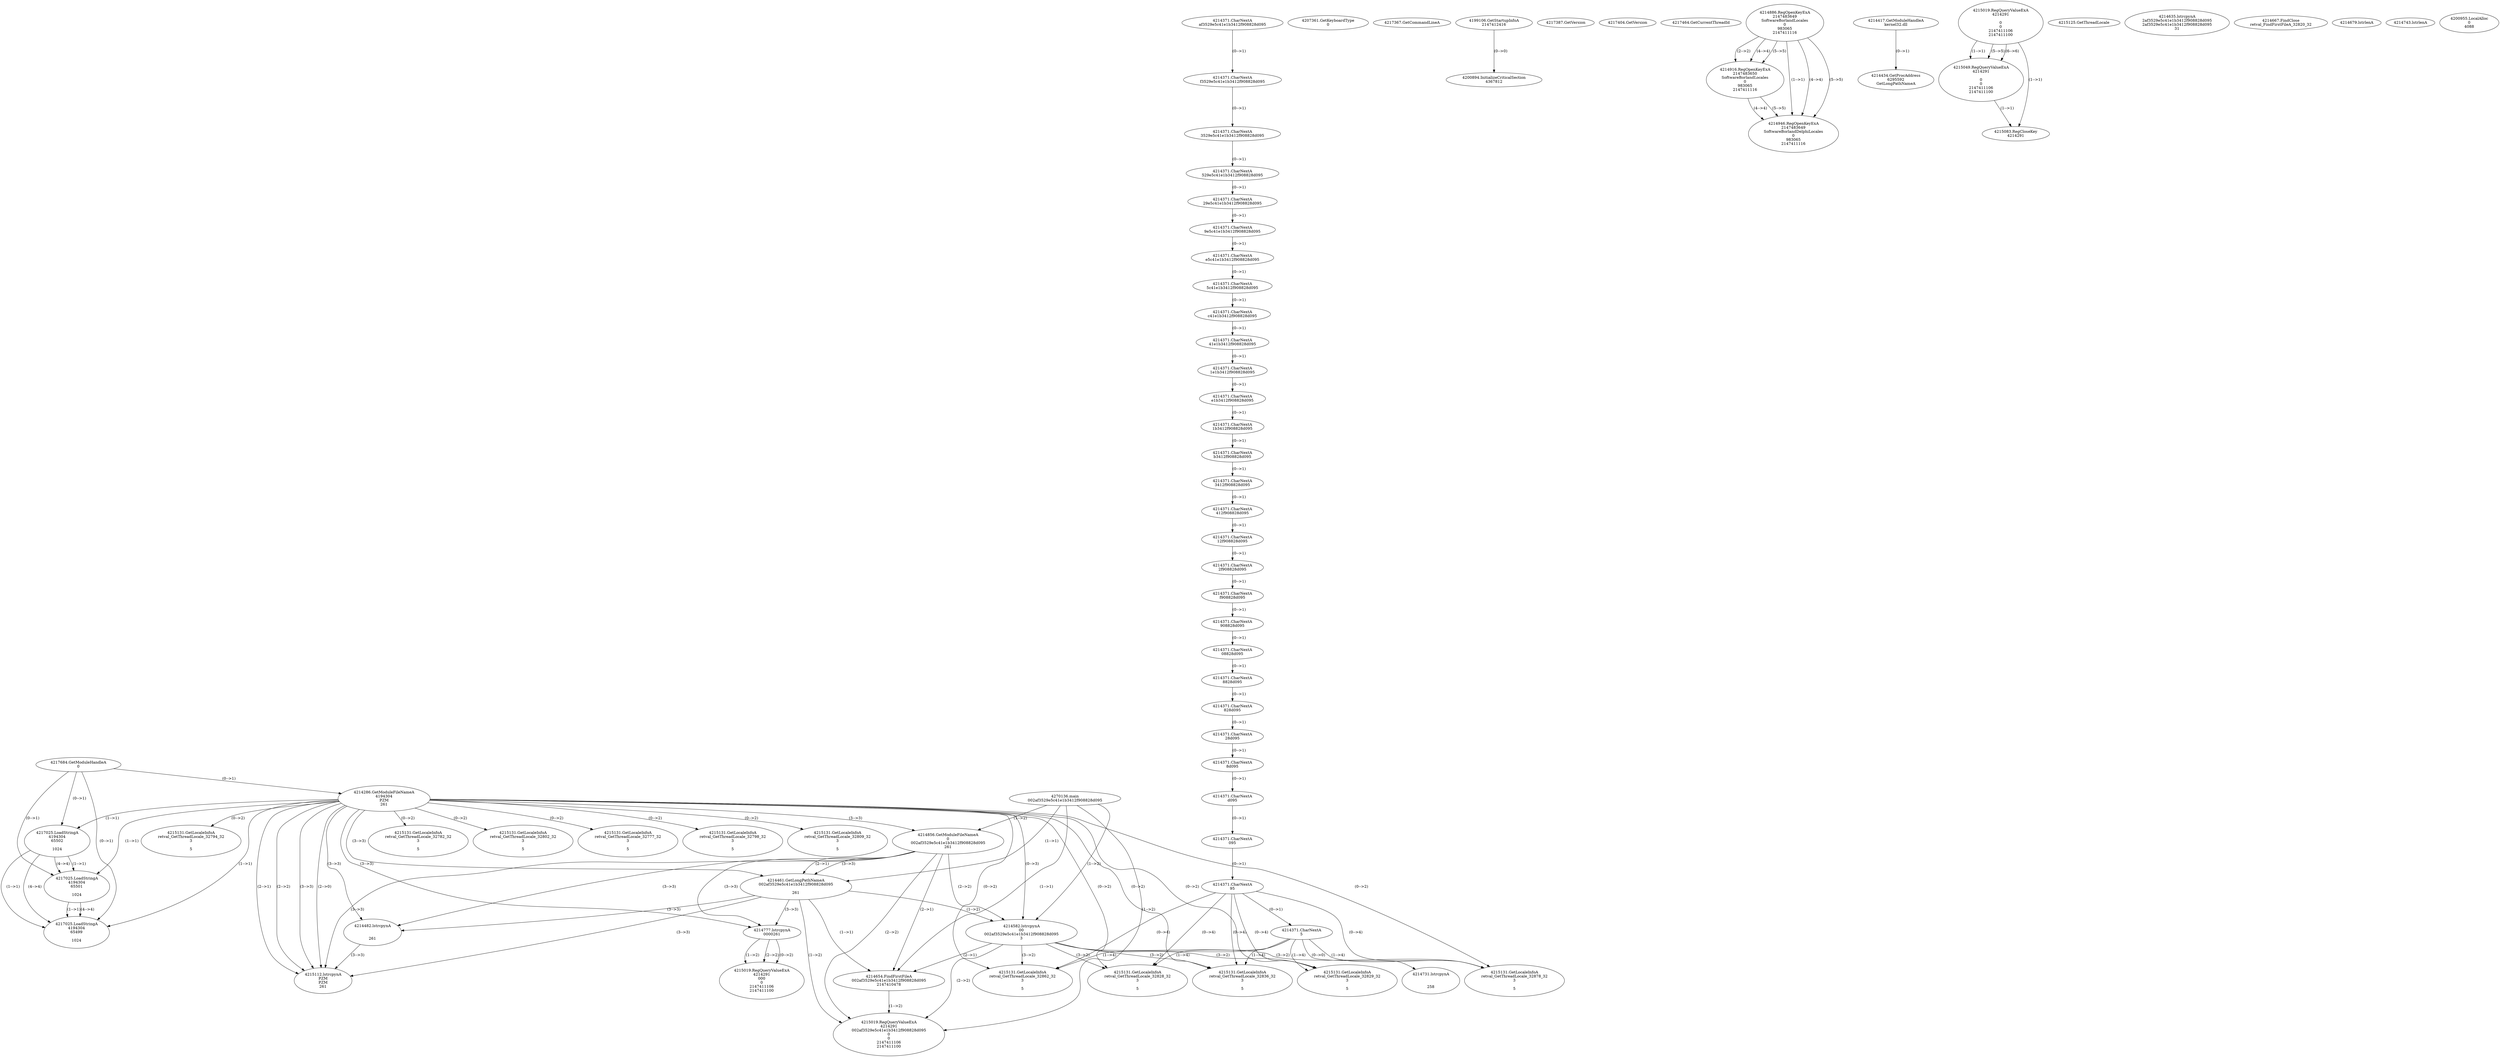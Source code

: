 // Global SCDG with merge call
digraph {
	0 [label="4270136.main
002af3529e5c41e1b3412f908828d095"]
	1 [label="4217684.GetModuleHandleA
0"]
	2 [label="4207361.GetKeyboardType
0"]
	3 [label="4217367.GetCommandLineA
"]
	4 [label="4199106.GetStartupInfoA
2147412416"]
	5 [label="4217387.GetVersion
"]
	6 [label="4217404.GetVersion
"]
	7 [label="4217464.GetCurrentThreadId
"]
	8 [label="4214286.GetModuleFileNameA
4194304
PZM
261"]
	1 -> 8 [label="(0-->1)"]
	9 [label="4214856.GetModuleFileNameA
0
002af3529e5c41e1b3412f908828d095
261"]
	0 -> 9 [label="(1-->2)"]
	8 -> 9 [label="(3-->3)"]
	10 [label="4214886.RegOpenKeyExA
2147483649
Software\Borland\Locales
0
983065
2147411116"]
	11 [label="4214417.GetModuleHandleA
kernel32.dll"]
	12 [label="4214434.GetProcAddress
6295592
GetLongPathNameA"]
	11 -> 12 [label="(0-->1)"]
	13 [label="4214461.GetLongPathNameA
002af3529e5c41e1b3412f908828d095

261"]
	0 -> 13 [label="(1-->1)"]
	9 -> 13 [label="(2-->1)"]
	8 -> 13 [label="(3-->3)"]
	9 -> 13 [label="(3-->3)"]
	14 [label="4214482.lstrcpynA


261"]
	8 -> 14 [label="(3-->3)"]
	9 -> 14 [label="(3-->3)"]
	13 -> 14 [label="(3-->3)"]
	15 [label="4215019.RegQueryValueExA
4214291

0
0
2147411106
2147411100"]
	16 [label="4215049.RegQueryValueExA
4214291

0
0
2147411106
2147411100"]
	15 -> 16 [label="(1-->1)"]
	15 -> 16 [label="(5-->5)"]
	15 -> 16 [label="(6-->6)"]
	17 [label="4215083.RegCloseKey
4214291"]
	15 -> 17 [label="(1-->1)"]
	16 -> 17 [label="(1-->1)"]
	18 [label="4215112.lstrcpynA
PZM
PZM
261"]
	8 -> 18 [label="(2-->1)"]
	8 -> 18 [label="(2-->2)"]
	8 -> 18 [label="(3-->3)"]
	9 -> 18 [label="(3-->3)"]
	13 -> 18 [label="(3-->3)"]
	14 -> 18 [label="(3-->3)"]
	8 -> 18 [label="(2-->0)"]
	19 [label="4215125.GetThreadLocale
"]
	20 [label="4215131.GetLocaleInfoA
retval_GetThreadLocale_32794_32
3

5"]
	8 -> 20 [label="(0-->2)"]
	21 [label="4217025.LoadStringA
4194304
65502

1024"]
	1 -> 21 [label="(0-->1)"]
	8 -> 21 [label="(1-->1)"]
	22 [label="4214916.RegOpenKeyExA
2147483650
Software\Borland\Locales
0
983065
2147411116"]
	10 -> 22 [label="(2-->2)"]
	10 -> 22 [label="(4-->4)"]
	10 -> 22 [label="(5-->5)"]
	23 [label="4214582.lstrcpynA
00
002af3529e5c41e1b3412f908828d095
3"]
	0 -> 23 [label="(1-->2)"]
	9 -> 23 [label="(2-->2)"]
	13 -> 23 [label="(1-->2)"]
	8 -> 23 [label="(0-->3)"]
	24 [label="4214371.CharNextA
af3529e5c41e1b3412f908828d095"]
	25 [label="4214371.CharNextA
f3529e5c41e1b3412f908828d095"]
	24 -> 25 [label="(0-->1)"]
	26 [label="4214371.CharNextA
3529e5c41e1b3412f908828d095"]
	25 -> 26 [label="(0-->1)"]
	27 [label="4214371.CharNextA
529e5c41e1b3412f908828d095"]
	26 -> 27 [label="(0-->1)"]
	28 [label="4214371.CharNextA
29e5c41e1b3412f908828d095"]
	27 -> 28 [label="(0-->1)"]
	29 [label="4214371.CharNextA
9e5c41e1b3412f908828d095"]
	28 -> 29 [label="(0-->1)"]
	30 [label="4214371.CharNextA
e5c41e1b3412f908828d095"]
	29 -> 30 [label="(0-->1)"]
	31 [label="4214371.CharNextA
5c41e1b3412f908828d095"]
	30 -> 31 [label="(0-->1)"]
	32 [label="4214371.CharNextA
c41e1b3412f908828d095"]
	31 -> 32 [label="(0-->1)"]
	33 [label="4214371.CharNextA
41e1b3412f908828d095"]
	32 -> 33 [label="(0-->1)"]
	34 [label="4214371.CharNextA
1e1b3412f908828d095"]
	33 -> 34 [label="(0-->1)"]
	35 [label="4214371.CharNextA
e1b3412f908828d095"]
	34 -> 35 [label="(0-->1)"]
	36 [label="4214371.CharNextA
1b3412f908828d095"]
	35 -> 36 [label="(0-->1)"]
	37 [label="4214371.CharNextA
b3412f908828d095"]
	36 -> 37 [label="(0-->1)"]
	38 [label="4214371.CharNextA
3412f908828d095"]
	37 -> 38 [label="(0-->1)"]
	39 [label="4214371.CharNextA
412f908828d095"]
	38 -> 39 [label="(0-->1)"]
	40 [label="4214371.CharNextA
12f908828d095"]
	39 -> 40 [label="(0-->1)"]
	41 [label="4214371.CharNextA
2f908828d095"]
	40 -> 41 [label="(0-->1)"]
	42 [label="4214371.CharNextA
f908828d095"]
	41 -> 42 [label="(0-->1)"]
	43 [label="4214371.CharNextA
908828d095"]
	42 -> 43 [label="(0-->1)"]
	44 [label="4214371.CharNextA
08828d095"]
	43 -> 44 [label="(0-->1)"]
	45 [label="4214371.CharNextA
8828d095"]
	44 -> 45 [label="(0-->1)"]
	46 [label="4214371.CharNextA
828d095"]
	45 -> 46 [label="(0-->1)"]
	47 [label="4214371.CharNextA
28d095"]
	46 -> 47 [label="(0-->1)"]
	48 [label="4214371.CharNextA
8d095"]
	47 -> 48 [label="(0-->1)"]
	49 [label="4214371.CharNextA
d095"]
	48 -> 49 [label="(0-->1)"]
	50 [label="4214371.CharNextA
095"]
	49 -> 50 [label="(0-->1)"]
	51 [label="4214371.CharNextA
95"]
	50 -> 51 [label="(0-->1)"]
	52 [label="4214371.CharNextA
5"]
	51 -> 52 [label="(0-->1)"]
	53 [label="4214635.lstrcpynA
2af3529e5c41e1b3412f908828d095
2af3529e5c41e1b3412f908828d095
31"]
	54 [label="4214654.FindFirstFileA
002af3529e5c41e1b3412f908828d095
2147410478"]
	0 -> 54 [label="(1-->1)"]
	9 -> 54 [label="(2-->1)"]
	13 -> 54 [label="(1-->1)"]
	23 -> 54 [label="(2-->1)"]
	55 [label="4215019.RegQueryValueExA
4214291
002af3529e5c41e1b3412f908828d095
0
0
2147411106
2147411100"]
	0 -> 55 [label="(1-->2)"]
	9 -> 55 [label="(2-->2)"]
	13 -> 55 [label="(1-->2)"]
	23 -> 55 [label="(2-->2)"]
	54 -> 55 [label="(1-->2)"]
	56 [label="4215131.GetLocaleInfoA
retval_GetThreadLocale_32836_32
3

5"]
	8 -> 56 [label="(0-->2)"]
	23 -> 56 [label="(3-->2)"]
	51 -> 56 [label="(0-->4)"]
	52 -> 56 [label="(1-->4)"]
	57 [label="4214667.FindClose
retval_FindFirstFileA_32820_32"]
	58 [label="4214679.lstrlenA
"]
	59 [label="4214731.lstrcpynA


258"]
	52 -> 59 [label="(0-->0)"]
	60 [label="4214743.lstrlenA
"]
	61 [label="4214777.lstrcpynA
00\
00\
261"]
	8 -> 61 [label="(3-->3)"]
	9 -> 61 [label="(3-->3)"]
	13 -> 61 [label="(3-->3)"]
	62 [label="4215019.RegQueryValueExA
4214291
00\
0
0
2147411106
2147411100"]
	61 -> 62 [label="(1-->2)"]
	61 -> 62 [label="(2-->2)"]
	61 -> 62 [label="(0-->2)"]
	63 [label="4215131.GetLocaleInfoA
retval_GetThreadLocale_32878_32
3

5"]
	8 -> 63 [label="(0-->2)"]
	23 -> 63 [label="(3-->2)"]
	51 -> 63 [label="(0-->4)"]
	52 -> 63 [label="(1-->4)"]
	64 [label="4215131.GetLocaleInfoA
retval_GetThreadLocale_32862_32
3

5"]
	8 -> 64 [label="(0-->2)"]
	23 -> 64 [label="(3-->2)"]
	51 -> 64 [label="(0-->4)"]
	52 -> 64 [label="(1-->4)"]
	65 [label="4215131.GetLocaleInfoA
retval_GetThreadLocale_32828_32
3

5"]
	8 -> 65 [label="(0-->2)"]
	23 -> 65 [label="(3-->2)"]
	51 -> 65 [label="(0-->4)"]
	52 -> 65 [label="(1-->4)"]
	66 [label="4200894.InitializeCriticalSection
4367812"]
	4 -> 66 [label="(0-->0)"]
	67 [label="4200955.LocalAlloc
0
4088"]
	68 [label="4215131.GetLocaleInfoA
retval_GetThreadLocale_32782_32
3

5"]
	8 -> 68 [label="(0-->2)"]
	69 [label="4217025.LoadStringA
4194304
65501

1024"]
	1 -> 69 [label="(0-->1)"]
	8 -> 69 [label="(1-->1)"]
	21 -> 69 [label="(1-->1)"]
	21 -> 69 [label="(4-->4)"]
	70 [label="4217025.LoadStringA
4194304
65499

1024"]
	1 -> 70 [label="(0-->1)"]
	8 -> 70 [label="(1-->1)"]
	21 -> 70 [label="(1-->1)"]
	69 -> 70 [label="(1-->1)"]
	21 -> 70 [label="(4-->4)"]
	69 -> 70 [label="(4-->4)"]
	71 [label="4215131.GetLocaleInfoA
retval_GetThreadLocale_32802_32
3

5"]
	8 -> 71 [label="(0-->2)"]
	72 [label="4214946.RegOpenKeyExA
2147483649
Software\Borland\Delphi\Locales
0
983065
2147411116"]
	10 -> 72 [label="(1-->1)"]
	10 -> 72 [label="(4-->4)"]
	22 -> 72 [label="(4-->4)"]
	10 -> 72 [label="(5-->5)"]
	22 -> 72 [label="(5-->5)"]
	73 [label="4215131.GetLocaleInfoA
retval_GetThreadLocale_32777_32
3

5"]
	8 -> 73 [label="(0-->2)"]
	74 [label="4215131.GetLocaleInfoA
retval_GetThreadLocale_32829_32
3

5"]
	8 -> 74 [label="(0-->2)"]
	23 -> 74 [label="(3-->2)"]
	51 -> 74 [label="(0-->4)"]
	52 -> 74 [label="(1-->4)"]
	75 [label="4215131.GetLocaleInfoA
retval_GetThreadLocale_32798_32
3

5"]
	8 -> 75 [label="(0-->2)"]
	76 [label="4215131.GetLocaleInfoA
retval_GetThreadLocale_32809_32
3

5"]
	8 -> 76 [label="(0-->2)"]
}
